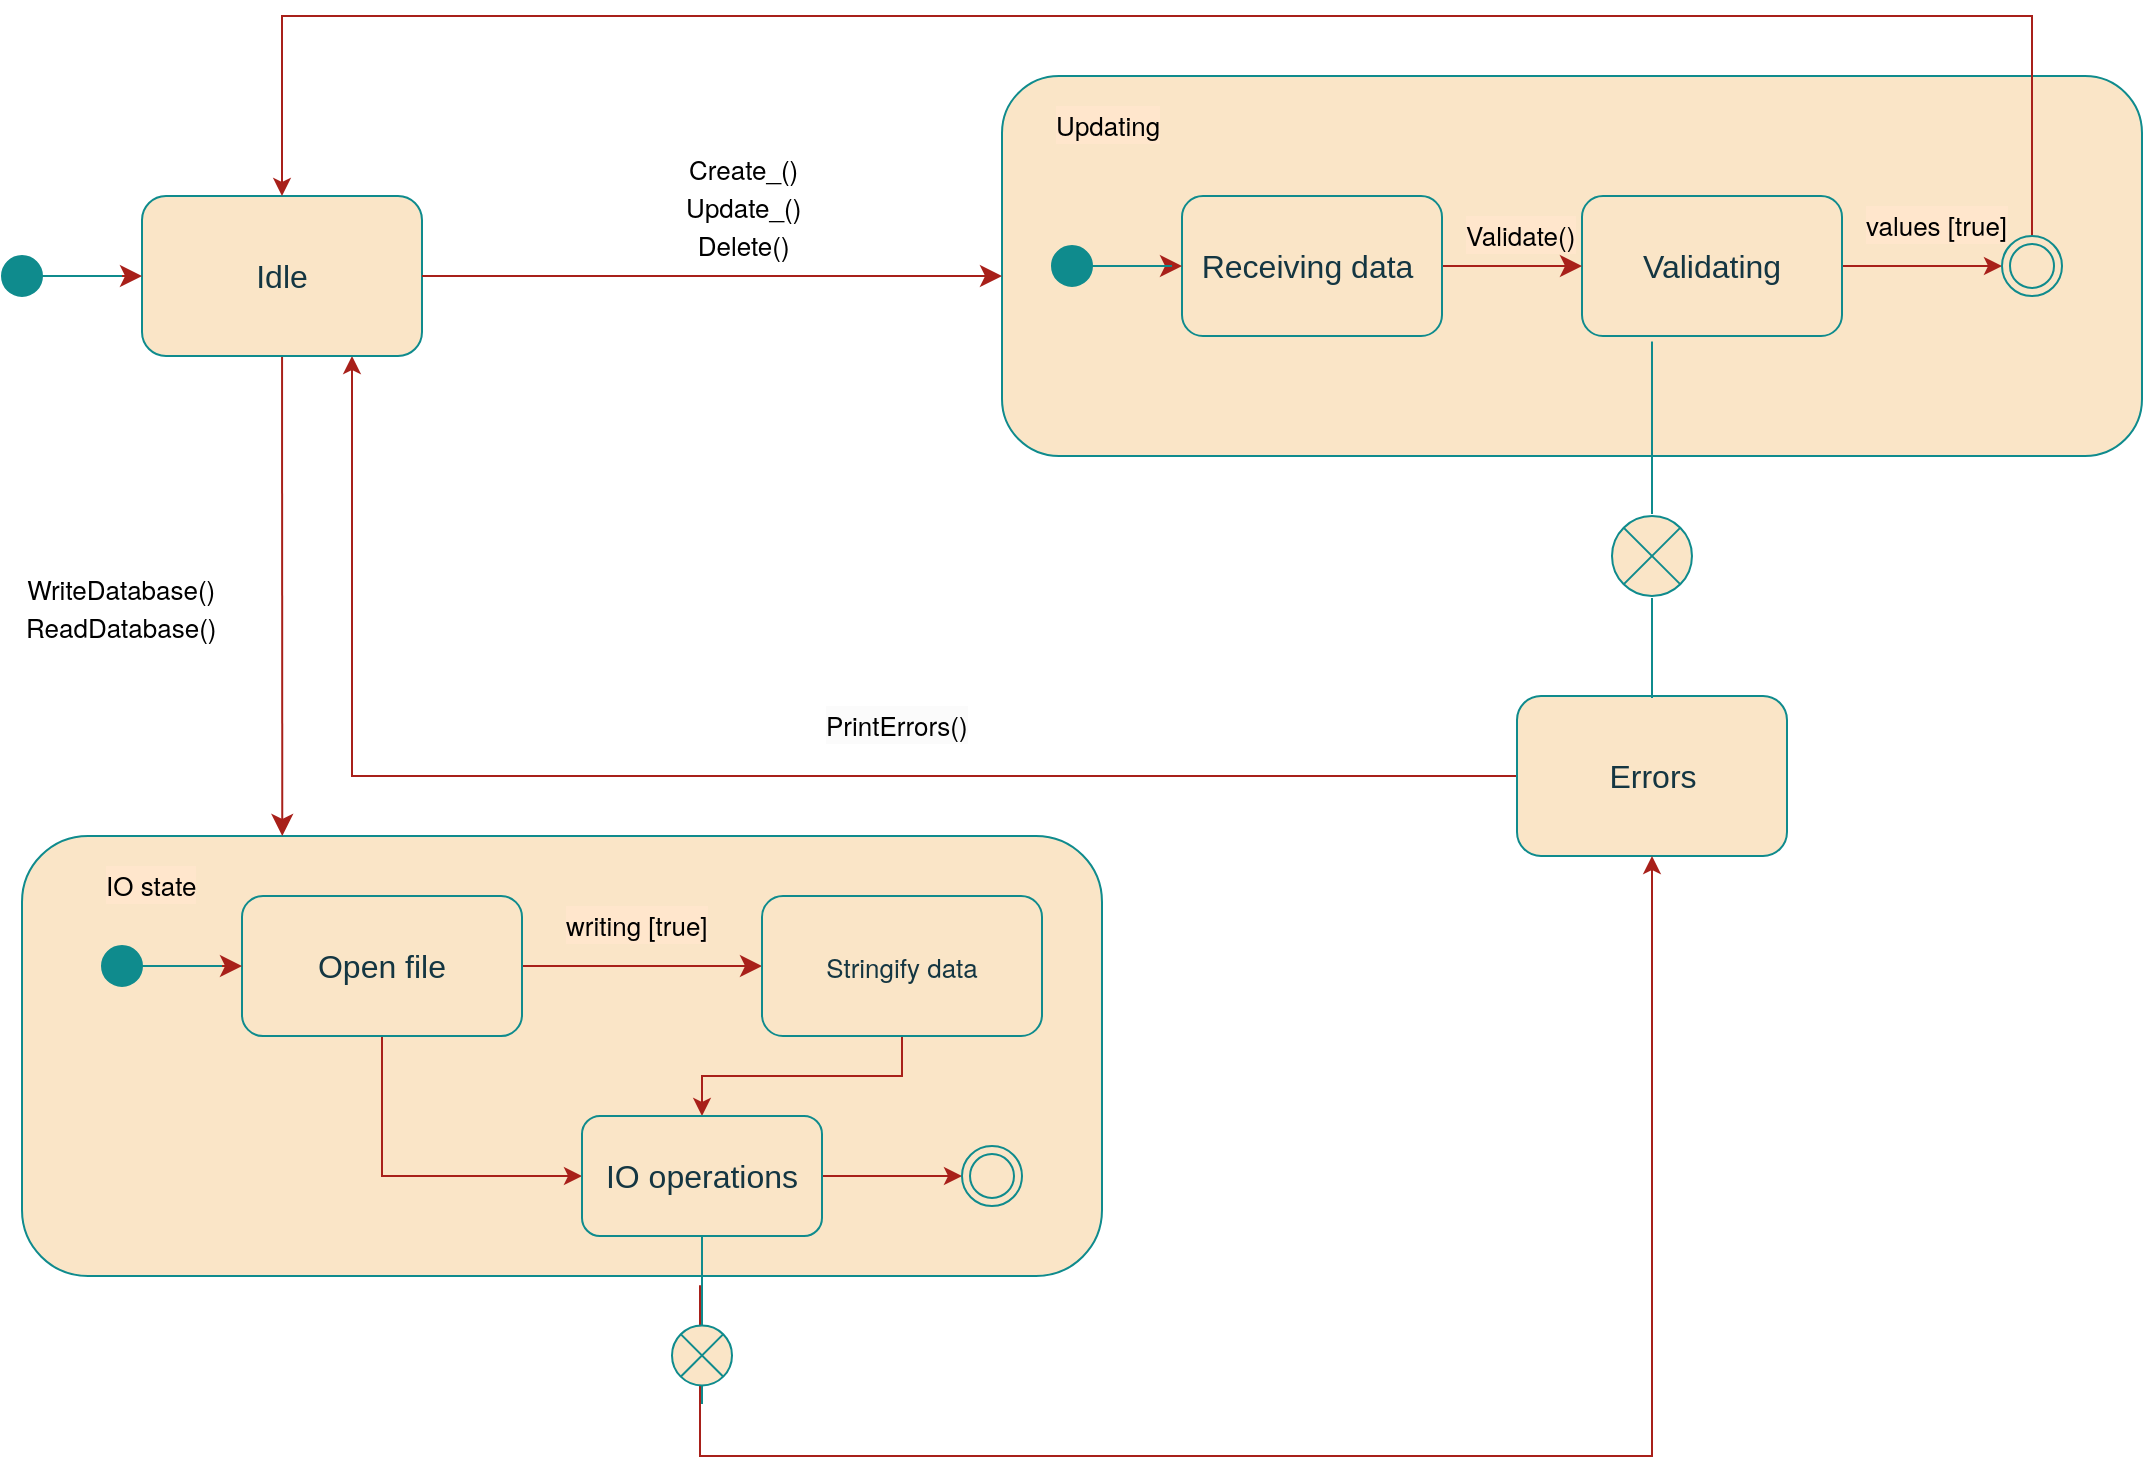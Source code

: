 <mxfile version="21.8.0" type="device">
  <diagram name="Сторінка-1" id="zSNEobZgduqTpzRCfzNz">
    <mxGraphModel dx="1362" dy="1972" grid="1" gridSize="10" guides="1" tooltips="1" connect="1" arrows="1" fold="1" page="1" pageScale="1" pageWidth="827" pageHeight="1169" math="0" shadow="0">
      <root>
        <mxCell id="0" />
        <mxCell id="1" parent="0" />
        <mxCell id="pLjDYpV4vrwu147CfIf5-1" value="" style="rounded=1;whiteSpace=wrap;html=1;fontSize=16;labelBackgroundColor=none;fillColor=#FAE5C7;strokeColor=#0F8B8D;fontColor=#143642;" parent="1" vertex="1">
          <mxGeometry x="580" y="-140" width="570" height="190" as="geometry" />
        </mxCell>
        <mxCell id="pLjDYpV4vrwu147CfIf5-2" value="" style="rounded=1;whiteSpace=wrap;html=1;fontSize=16;labelBackgroundColor=none;fillColor=#FAE5C7;strokeColor=#0F8B8D;fontColor=#143642;" parent="1" vertex="1">
          <mxGeometry x="90" y="240" width="540" height="220" as="geometry" />
        </mxCell>
        <mxCell id="pLjDYpV4vrwu147CfIf5-14" value="" style="edgeStyle=none;curved=1;rounded=0;orthogonalLoop=1;jettySize=auto;html=1;fontSize=12;startSize=8;endSize=8;labelBackgroundColor=none;strokeColor=#A8201A;fontColor=default;" parent="1" source="pLjDYpV4vrwu147CfIf5-3" target="pLjDYpV4vrwu147CfIf5-4" edge="1">
          <mxGeometry relative="1" as="geometry" />
        </mxCell>
        <mxCell id="kdzBPayZGRNTZpHT2-zP-27" style="edgeStyle=orthogonalEdgeStyle;rounded=0;orthogonalLoop=1;jettySize=auto;html=1;labelBackgroundColor=none;strokeColor=#A8201A;fontColor=default;" parent="1" source="pLjDYpV4vrwu147CfIf5-3" target="pLjDYpV4vrwu147CfIf5-9" edge="1">
          <mxGeometry relative="1" as="geometry">
            <Array as="points">
              <mxPoint x="270" y="410" />
            </Array>
          </mxGeometry>
        </mxCell>
        <mxCell id="pLjDYpV4vrwu147CfIf5-3" value="Open file" style="rounded=1;whiteSpace=wrap;html=1;fontSize=16;labelBackgroundColor=none;fillColor=#FAE5C7;strokeColor=#0F8B8D;fontColor=#143642;" parent="1" vertex="1">
          <mxGeometry x="200" y="270" width="140" height="70" as="geometry" />
        </mxCell>
        <mxCell id="kdzBPayZGRNTZpHT2-zP-24" style="edgeStyle=orthogonalEdgeStyle;rounded=0;orthogonalLoop=1;jettySize=auto;html=1;labelBackgroundColor=none;strokeColor=#A8201A;fontColor=default;" parent="1" source="pLjDYpV4vrwu147CfIf5-4" target="pLjDYpV4vrwu147CfIf5-9" edge="1">
          <mxGeometry relative="1" as="geometry" />
        </mxCell>
        <mxCell id="pLjDYpV4vrwu147CfIf5-4" value="&lt;p style=&quot;border-color: var(--border-color); margin: 0px; font-stretch: normal; font-size: 13px; line-height: normal; font-family: &amp;quot;Helvetica Neue&amp;quot;;&quot;&gt;Stringify data&lt;/p&gt;" style="rounded=1;whiteSpace=wrap;html=1;fontSize=16;labelBackgroundColor=none;fillColor=#FAE5C7;strokeColor=#0F8B8D;fontColor=#143642;" parent="1" vertex="1">
          <mxGeometry x="460" y="270" width="140" height="70" as="geometry" />
        </mxCell>
        <mxCell id="kdzBPayZGRNTZpHT2-zP-2" value="" style="edgeStyle=orthogonalEdgeStyle;rounded=0;orthogonalLoop=1;jettySize=auto;html=1;labelBackgroundColor=none;strokeColor=#A8201A;fontColor=default;" parent="1" source="pLjDYpV4vrwu147CfIf5-5" target="kdzBPayZGRNTZpHT2-zP-1" edge="1">
          <mxGeometry relative="1" as="geometry" />
        </mxCell>
        <mxCell id="pLjDYpV4vrwu147CfIf5-5" value="Validating" style="rounded=1;whiteSpace=wrap;html=1;fontSize=16;labelBackgroundColor=none;fillColor=#FAE5C7;strokeColor=#0F8B8D;fontColor=#143642;" parent="1" vertex="1">
          <mxGeometry x="870" y="-80" width="130" height="70" as="geometry" />
        </mxCell>
        <mxCell id="pLjDYpV4vrwu147CfIf5-13" style="edgeStyle=none;curved=1;rounded=0;orthogonalLoop=1;jettySize=auto;html=1;entryX=0;entryY=0.5;entryDx=0;entryDy=0;fontSize=12;startSize=8;endSize=8;labelBackgroundColor=none;strokeColor=#A8201A;fontColor=default;" parent="1" source="pLjDYpV4vrwu147CfIf5-6" target="pLjDYpV4vrwu147CfIf5-5" edge="1">
          <mxGeometry relative="1" as="geometry" />
        </mxCell>
        <mxCell id="pLjDYpV4vrwu147CfIf5-6" value="Receiving data&amp;nbsp;" style="rounded=1;whiteSpace=wrap;html=1;fontSize=16;labelBackgroundColor=none;fillColor=#FAE5C7;strokeColor=#0F8B8D;fontColor=#143642;" parent="1" vertex="1">
          <mxGeometry x="670" y="-80" width="130" height="70" as="geometry" />
        </mxCell>
        <mxCell id="kdzBPayZGRNTZpHT2-zP-23" style="edgeStyle=orthogonalEdgeStyle;rounded=0;orthogonalLoop=1;jettySize=auto;html=1;entryX=0.75;entryY=1;entryDx=0;entryDy=0;labelBackgroundColor=none;strokeColor=#A8201A;fontColor=default;" parent="1" source="pLjDYpV4vrwu147CfIf5-7" target="pLjDYpV4vrwu147CfIf5-8" edge="1">
          <mxGeometry relative="1" as="geometry" />
        </mxCell>
        <mxCell id="pLjDYpV4vrwu147CfIf5-7" value="Errors" style="rounded=1;whiteSpace=wrap;html=1;fontSize=16;labelBackgroundColor=none;fillColor=#FAE5C7;strokeColor=#0F8B8D;fontColor=#143642;" parent="1" vertex="1">
          <mxGeometry x="837.5" y="170" width="135" height="80" as="geometry" />
        </mxCell>
        <mxCell id="pLjDYpV4vrwu147CfIf5-12" style="edgeStyle=none;curved=1;rounded=0;orthogonalLoop=1;jettySize=auto;html=1;fontSize=12;startSize=8;endSize=8;entryX=0.241;entryY=0;entryDx=0;entryDy=0;entryPerimeter=0;labelBackgroundColor=none;strokeColor=#A8201A;fontColor=default;" parent="1" source="pLjDYpV4vrwu147CfIf5-8" target="pLjDYpV4vrwu147CfIf5-2" edge="1">
          <mxGeometry relative="1" as="geometry">
            <mxPoint x="220" y="170" as="targetPoint" />
          </mxGeometry>
        </mxCell>
        <mxCell id="pLjDYpV4vrwu147CfIf5-8" value="Idle" style="rounded=1;whiteSpace=wrap;html=1;fontSize=16;labelBackgroundColor=none;fillColor=#FAE5C7;strokeColor=#0F8B8D;fontColor=#143642;" parent="1" vertex="1">
          <mxGeometry x="150" y="-80" width="140" height="80" as="geometry" />
        </mxCell>
        <mxCell id="kdzBPayZGRNTZpHT2-zP-6" value="" style="edgeStyle=orthogonalEdgeStyle;rounded=0;orthogonalLoop=1;jettySize=auto;html=1;labelBackgroundColor=none;strokeColor=#A8201A;fontColor=default;" parent="1" source="pLjDYpV4vrwu147CfIf5-9" target="kdzBPayZGRNTZpHT2-zP-3" edge="1">
          <mxGeometry relative="1" as="geometry" />
        </mxCell>
        <mxCell id="pLjDYpV4vrwu147CfIf5-11" style="edgeStyle=none;curved=1;rounded=0;orthogonalLoop=1;jettySize=auto;html=1;fontSize=12;startSize=8;endSize=8;labelBackgroundColor=none;strokeColor=#A8201A;fontColor=default;" parent="1" source="pLjDYpV4vrwu147CfIf5-8" edge="1">
          <mxGeometry relative="1" as="geometry">
            <mxPoint x="580" y="-40" as="targetPoint" />
          </mxGeometry>
        </mxCell>
        <mxCell id="pLjDYpV4vrwu147CfIf5-15" value="" style="shape=sumEllipse;perimeter=ellipsePerimeter;whiteSpace=wrap;html=1;backgroundOutline=1;fontSize=16;labelBackgroundColor=none;fillColor=#FAE5C7;strokeColor=#0F8B8D;fontColor=#143642;" parent="1" vertex="1">
          <mxGeometry x="885" y="80" width="39.99" height="40" as="geometry" />
        </mxCell>
        <mxCell id="kdzBPayZGRNTZpHT2-zP-22" style="edgeStyle=orthogonalEdgeStyle;rounded=0;orthogonalLoop=1;jettySize=auto;html=1;labelBackgroundColor=none;strokeColor=#A8201A;fontColor=default;" parent="1" edge="1">
          <mxGeometry relative="1" as="geometry">
            <Array as="points">
              <mxPoint x="429" y="550" />
              <mxPoint x="905" y="550" />
            </Array>
            <mxPoint x="429" y="464.687" as="sourcePoint" />
            <mxPoint x="905" y="250" as="targetPoint" />
          </mxGeometry>
        </mxCell>
        <mxCell id="pLjDYpV4vrwu147CfIf5-20" value="" style="edgeStyle=none;curved=1;rounded=0;orthogonalLoop=1;jettySize=auto;html=1;fontSize=12;startSize=8;endSize=8;labelBackgroundColor=none;strokeColor=#A8201A;fontColor=default;" parent="1" source="pLjDYpV4vrwu147CfIf5-17" target="pLjDYpV4vrwu147CfIf5-8" edge="1">
          <mxGeometry relative="1" as="geometry" />
        </mxCell>
        <mxCell id="pLjDYpV4vrwu147CfIf5-17" value="" style="verticalLabelPosition=bottom;align=center;dashed=0;html=1;verticalAlign=top;shape=mxgraph.pid.piping.blank2;fontSize=16;rotation=-90;labelBackgroundColor=none;fillColor=#FAE5C7;strokeColor=#0F8B8D;fontColor=#143642;" parent="1" vertex="1">
          <mxGeometry x="100" y="-70" width="20" height="60" as="geometry" />
        </mxCell>
        <mxCell id="pLjDYpV4vrwu147CfIf5-19" value="" style="edgeStyle=none;curved=1;rounded=0;orthogonalLoop=1;jettySize=auto;html=1;fontSize=12;startSize=8;endSize=8;labelBackgroundColor=none;strokeColor=#A8201A;fontColor=default;" parent="1" source="pLjDYpV4vrwu147CfIf5-18" target="pLjDYpV4vrwu147CfIf5-3" edge="1">
          <mxGeometry relative="1" as="geometry" />
        </mxCell>
        <mxCell id="pLjDYpV4vrwu147CfIf5-18" value="" style="verticalLabelPosition=bottom;align=center;dashed=0;html=1;verticalAlign=top;shape=mxgraph.pid.piping.blank2;fontSize=16;rotation=-90;labelBackgroundColor=none;fillColor=#FAE5C7;strokeColor=#0F8B8D;fontColor=#143642;" parent="1" vertex="1">
          <mxGeometry x="150" y="275" width="20" height="60" as="geometry" />
        </mxCell>
        <mxCell id="pLjDYpV4vrwu147CfIf5-23" value="" style="edgeStyle=none;curved=1;rounded=0;orthogonalLoop=1;jettySize=auto;html=1;fontSize=12;startSize=8;endSize=8;labelBackgroundColor=none;strokeColor=#A8201A;fontColor=default;" parent="1" source="pLjDYpV4vrwu147CfIf5-22" target="pLjDYpV4vrwu147CfIf5-6" edge="1">
          <mxGeometry relative="1" as="geometry" />
        </mxCell>
        <mxCell id="pLjDYpV4vrwu147CfIf5-22" value="" style="verticalLabelPosition=bottom;align=center;dashed=0;html=1;verticalAlign=top;shape=mxgraph.pid.piping.blank2;fontSize=16;rotation=-90;labelBackgroundColor=none;fillColor=#FAE5C7;strokeColor=#0F8B8D;fontColor=#143642;" parent="1" vertex="1">
          <mxGeometry x="625" y="-75" width="20" height="60" as="geometry" />
        </mxCell>
        <mxCell id="kdzBPayZGRNTZpHT2-zP-11" style="edgeStyle=orthogonalEdgeStyle;rounded=0;orthogonalLoop=1;jettySize=auto;html=1;entryX=0.5;entryY=0;entryDx=0;entryDy=0;labelBackgroundColor=none;strokeColor=#A8201A;fontColor=default;" parent="1" source="kdzBPayZGRNTZpHT2-zP-1" target="pLjDYpV4vrwu147CfIf5-8" edge="1">
          <mxGeometry relative="1" as="geometry">
            <mxPoint x="1040" y="-430" as="targetPoint" />
            <Array as="points">
              <mxPoint x="1095" y="-170" />
              <mxPoint x="220" y="-170" />
            </Array>
          </mxGeometry>
        </mxCell>
        <mxCell id="kdzBPayZGRNTZpHT2-zP-1" value="" style="ellipse;html=1;shape=endState;fillColor=#FAE5C7;strokeColor=#0F8B8D;labelBackgroundColor=none;fontColor=#143642;" parent="1" vertex="1">
          <mxGeometry x="1080" y="-60" width="30" height="30" as="geometry" />
        </mxCell>
        <mxCell id="kdzBPayZGRNTZpHT2-zP-3" value="" style="ellipse;html=1;shape=endState;fillColor=#FAE5C7;strokeColor=#0F8B8D;labelBackgroundColor=none;fontColor=#143642;" parent="1" vertex="1">
          <mxGeometry x="560" y="395" width="30" height="30" as="geometry" />
        </mxCell>
        <mxCell id="kdzBPayZGRNTZpHT2-zP-19" value="" style="line;strokeWidth=1;fillColor=none;align=left;verticalAlign=middle;spacingTop=-1;spacingLeft=3;spacingRight=3;rotatable=1;labelPosition=right;points=[];portConstraint=eastwest;strokeColor=#0F8B8D;movable=1;resizable=1;deletable=1;editable=1;locked=0;connectable=1;rotation=90;labelBackgroundColor=none;fontColor=#143642;" parent="1" vertex="1">
          <mxGeometry x="861.88" y="31.88" width="86.25" height="8" as="geometry" />
        </mxCell>
        <mxCell id="kdzBPayZGRNTZpHT2-zP-21" value="" style="line;strokeWidth=1;fillColor=none;align=left;verticalAlign=middle;spacingTop=-1;spacingLeft=3;spacingRight=3;rotatable=1;labelPosition=right;points=[];portConstraint=eastwest;strokeColor=#0F8B8D;movable=1;resizable=1;deletable=1;editable=1;locked=0;connectable=1;rotation=-90;labelBackgroundColor=none;fontColor=#143642;" parent="1" vertex="1">
          <mxGeometry x="880.01" y="142" width="50" height="8" as="geometry" />
        </mxCell>
        <mxCell id="kdzBPayZGRNTZpHT2-zP-28" value="" style="line;strokeWidth=1;fillColor=none;align=left;verticalAlign=middle;spacingTop=-1;spacingLeft=3;spacingRight=3;rotatable=1;labelPosition=right;points=[];portConstraint=eastwest;strokeColor=#0F8B8D;movable=1;resizable=1;deletable=1;editable=1;locked=0;connectable=1;rotation=90;labelBackgroundColor=none;fontColor=#143642;" parent="1" vertex="1">
          <mxGeometry x="386.71" y="476.72" width="86.57" height="8" as="geometry" />
        </mxCell>
        <mxCell id="pLjDYpV4vrwu147CfIf5-9" value="IO operations" style="rounded=1;whiteSpace=wrap;html=1;fontSize=16;labelBackgroundColor=none;fillColor=#FAE5C7;strokeColor=#0F8B8D;fontColor=#143642;" parent="1" vertex="1">
          <mxGeometry x="370" y="380" width="120" height="60" as="geometry" />
        </mxCell>
        <mxCell id="pLjDYpV4vrwu147CfIf5-16" value="" style="shape=sumEllipse;perimeter=ellipsePerimeter;whiteSpace=wrap;html=1;backgroundOutline=1;fontSize=16;labelBackgroundColor=none;fillColor=#FAE5C7;strokeColor=#0F8B8D;fontColor=#143642;" parent="1" vertex="1">
          <mxGeometry x="415" y="484.72" width="30" height="30" as="geometry" />
        </mxCell>
        <mxCell id="kdzBPayZGRNTZpHT2-zP-33" value="&lt;p style=&quot;border-color: var(--border-color); caret-color: rgb(0, 0, 0); color: rgb(0, 0, 0); font-style: normal; font-variant-caps: normal; font-weight: 400; letter-spacing: normal; text-align: center; text-indent: 0px; text-transform: none; word-spacing: 0px; -webkit-text-stroke-width: 0px; text-decoration: none; margin: 0px; font-stretch: normal; font-size: 13px; line-height: normal; font-family: &amp;quot;Helvetica Neue&amp;quot;;&quot;&gt;Create_()&lt;/p&gt;&lt;p style=&quot;border-color: var(--border-color); caret-color: rgb(0, 0, 0); color: rgb(0, 0, 0); font-style: normal; font-variant-caps: normal; font-weight: 400; letter-spacing: normal; text-align: center; text-indent: 0px; text-transform: none; word-spacing: 0px; -webkit-text-stroke-width: 0px; text-decoration: none; margin: 0px; font-stretch: normal; font-size: 13px; line-height: normal; font-family: &amp;quot;Helvetica Neue&amp;quot;;&quot;&gt;Update_()&lt;/p&gt;&lt;p style=&quot;border-color: var(--border-color); caret-color: rgb(0, 0, 0); color: rgb(0, 0, 0); font-style: normal; font-variant-caps: normal; font-weight: 400; letter-spacing: normal; text-align: center; text-indent: 0px; text-transform: none; word-spacing: 0px; -webkit-text-stroke-width: 0px; text-decoration: none; margin: 0px; font-stretch: normal; font-size: 13px; line-height: normal; font-family: &amp;quot;Helvetica Neue&amp;quot;;&quot;&gt;Delete()&lt;/p&gt;" style="text;whiteSpace=wrap;html=1;labelBackgroundColor=none;fontColor=#143642;" parent="1" vertex="1">
          <mxGeometry x="420" y="-110" width="60" height="60" as="geometry" />
        </mxCell>
        <mxCell id="kdzBPayZGRNTZpHT2-zP-34" value="&lt;p style=&quot;border-color: var(--border-color); caret-color: rgb(0, 0, 0); color: rgb(0, 0, 0); font-style: normal; font-variant-caps: normal; font-weight: 400; letter-spacing: normal; text-align: center; text-indent: 0px; text-transform: none; word-spacing: 0px; -webkit-text-stroke-width: 0px; text-decoration: none; margin: 0px; font-stretch: normal; font-size: 13px; line-height: normal; font-family: &amp;quot;Helvetica Neue&amp;quot;;&quot;&gt;WriteDatabase()&lt;/p&gt;&lt;p style=&quot;border-color: var(--border-color); caret-color: rgb(0, 0, 0); color: rgb(0, 0, 0); font-style: normal; font-variant-caps: normal; font-weight: 400; letter-spacing: normal; text-align: center; text-indent: 0px; text-transform: none; word-spacing: 0px; -webkit-text-stroke-width: 0px; text-decoration: none; margin: 0px; font-stretch: normal; font-size: 13px; line-height: normal; font-family: &amp;quot;Helvetica Neue&amp;quot;;&quot;&gt;ReadDatabase()&lt;/p&gt;&lt;br class=&quot;Apple-interchange-newline&quot;&gt;" style="text;whiteSpace=wrap;html=1;labelBackgroundColor=none;fontColor=#143642;" parent="1" vertex="1">
          <mxGeometry x="90" y="100" width="110" height="40" as="geometry" />
        </mxCell>
        <mxCell id="kdzBPayZGRNTZpHT2-zP-35" value="&lt;span style=&quot;caret-color: rgb(0, 0, 0); color: rgb(0, 0, 0); font-family: &amp;quot;Helvetica Neue&amp;quot;; font-size: 13px; font-style: normal; font-variant-caps: normal; font-weight: 400; letter-spacing: normal; text-align: center; text-indent: 0px; text-transform: none; word-spacing: 0px; -webkit-text-stroke-width: 0px; background-color: rgb(251, 251, 251); text-decoration: none; float: none; display: inline !important;&quot;&gt;PrintErrors()&lt;/span&gt;" style="text;whiteSpace=wrap;html=1;labelBackgroundColor=none;fontColor=#143642;" parent="1" vertex="1">
          <mxGeometry x="490" y="170" width="80" height="30" as="geometry" />
        </mxCell>
        <mxCell id="kdzBPayZGRNTZpHT2-zP-36" value="&lt;span style=&quot;caret-color: rgb(0, 0, 0); color: rgb(0, 0, 0); font-family: &amp;quot;Helvetica Neue&amp;quot;; font-size: 13px; font-style: normal; font-variant-caps: normal; font-weight: 400; letter-spacing: normal; text-align: center; text-indent: 0px; text-transform: none; word-spacing: 0px; -webkit-text-stroke-width: 0px; text-decoration: none; float: none; display: inline !important; background-color: rgb(255, 230, 204);&quot;&gt;Updating&lt;/span&gt;" style="text;whiteSpace=wrap;html=1;labelBackgroundColor=none;fontColor=#143642;" parent="1" vertex="1">
          <mxGeometry x="605" y="-130" width="60" height="30" as="geometry" />
        </mxCell>
        <mxCell id="kdzBPayZGRNTZpHT2-zP-37" value="&lt;span style=&quot;caret-color: rgb(0, 0, 0); color: rgb(0, 0, 0); font-family: &amp;quot;Helvetica Neue&amp;quot;; font-size: 13px; font-style: normal; font-variant-caps: normal; font-weight: 400; letter-spacing: normal; text-align: center; text-indent: 0px; text-transform: none; word-spacing: 0px; -webkit-text-stroke-width: 0px; text-decoration: none; float: none; display: inline !important; background-color: rgb(255, 230, 204);&quot;&gt;Validate()&lt;/span&gt;" style="text;whiteSpace=wrap;html=1;labelBackgroundColor=none;fontColor=#143642;" parent="1" vertex="1">
          <mxGeometry x="810" y="-75" width="60" height="30" as="geometry" />
        </mxCell>
        <mxCell id="kdzBPayZGRNTZpHT2-zP-38" value="&lt;span style=&quot;caret-color: rgb(0, 0, 0); color: rgb(0, 0, 0); font-family: &amp;quot;Helvetica Neue&amp;quot;; font-size: 13px; font-style: normal; font-variant-caps: normal; font-weight: 400; letter-spacing: normal; text-align: center; text-indent: 0px; text-transform: none; word-spacing: 0px; -webkit-text-stroke-width: 0px; text-decoration: none; float: none; display: inline !important; background-color: rgb(255, 230, 204);&quot;&gt;values [true]&lt;/span&gt;" style="text;whiteSpace=wrap;html=1;labelBackgroundColor=none;fontColor=#143642;" parent="1" vertex="1">
          <mxGeometry x="1010" y="-80" width="90" height="30" as="geometry" />
        </mxCell>
        <mxCell id="kdzBPayZGRNTZpHT2-zP-39" value="&lt;span style=&quot;caret-color: rgb(0, 0, 0); color: rgb(0, 0, 0); font-family: &amp;quot;Helvetica Neue&amp;quot;; font-size: 13px; font-style: normal; font-variant-caps: normal; font-weight: 400; letter-spacing: normal; text-align: center; text-indent: 0px; text-transform: none; word-spacing: 0px; -webkit-text-stroke-width: 0px; text-decoration: none; float: none; display: inline !important; background-color: rgb(255, 230, 204);&quot;&gt;IO state&lt;/span&gt;" style="text;whiteSpace=wrap;html=1;labelBackgroundColor=none;fontColor=#143642;" parent="1" vertex="1">
          <mxGeometry x="130" y="250" width="50" height="30" as="geometry" />
        </mxCell>
        <mxCell id="kdzBPayZGRNTZpHT2-zP-40" value="&lt;span style=&quot;caret-color: rgb(0, 0, 0); color: rgb(0, 0, 0); font-family: &amp;quot;Helvetica Neue&amp;quot;; font-size: 13px; font-style: normal; font-variant-caps: normal; font-weight: 400; letter-spacing: normal; text-align: center; text-indent: 0px; text-transform: none; word-spacing: 0px; -webkit-text-stroke-width: 0px; text-decoration: none; float: none; display: inline !important; background-color: rgb(255, 230, 204);&quot;&gt;writing [true]&lt;/span&gt;" style="text;whiteSpace=wrap;html=1;labelBackgroundColor=none;fontColor=#143642;" parent="1" vertex="1">
          <mxGeometry x="360" y="270" width="80" height="30" as="geometry" />
        </mxCell>
      </root>
    </mxGraphModel>
  </diagram>
</mxfile>
